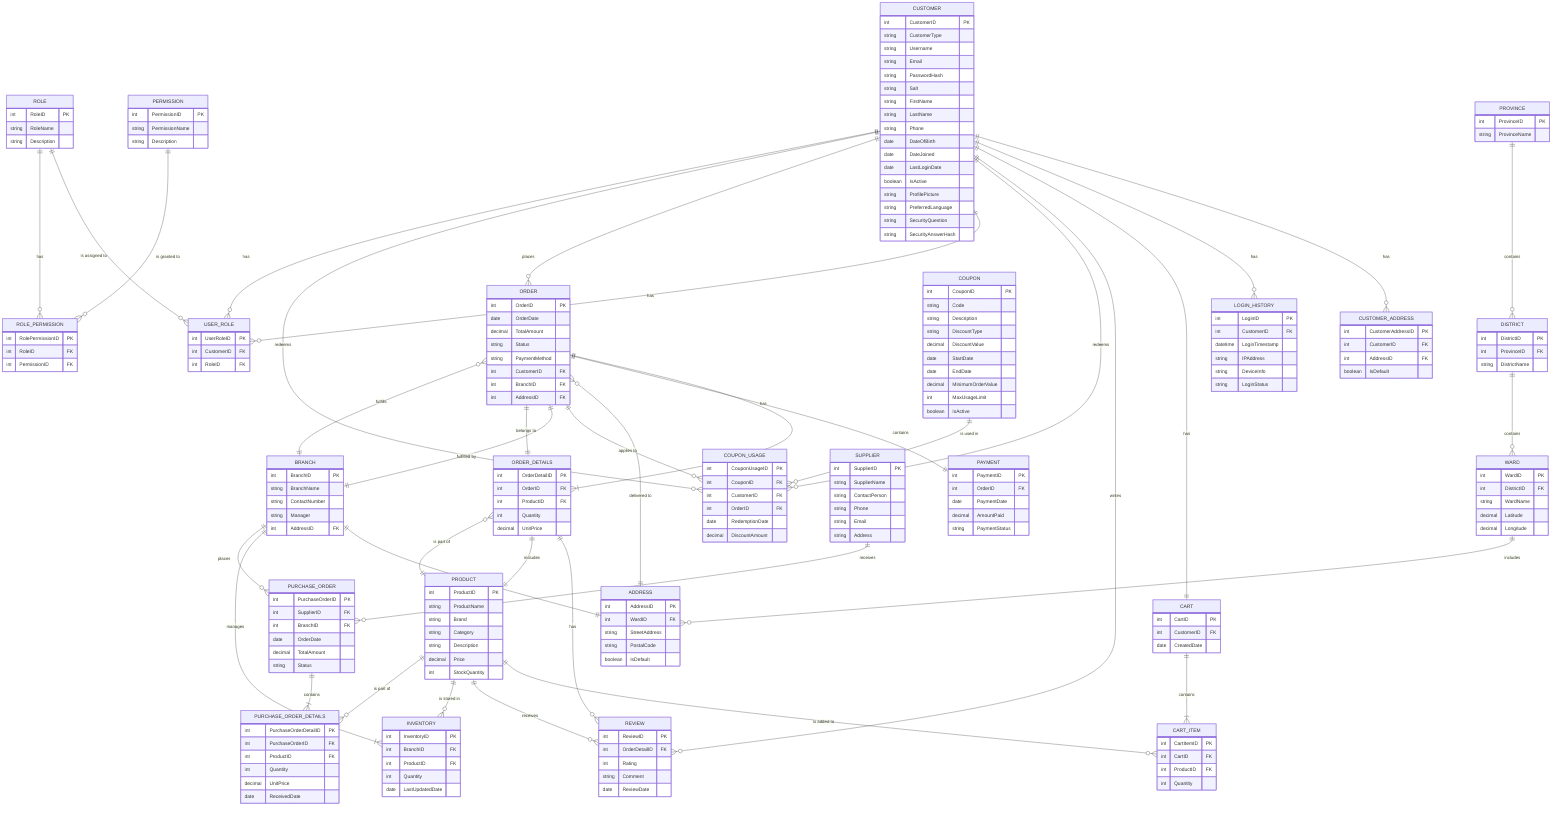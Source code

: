 erDiagram

%% ------------------------------
%% CUSTOMER-RELATED ENTITIES
%% ------------------------------

    CUSTOMER {
        int CustomerID PK
        string CustomerType
        string Username
        string Email
        string PasswordHash
        string Salt
        string FirstName
        string LastName
        string Phone
        date DateOfBirth
        date DateJoined
        date LastLoginDate
        boolean IsActive
        string ProfilePicture
        string PreferredLanguage
        string SecurityQuestion
        string SecurityAnswerHash
    }

    CUSTOMER_ADDRESS {
        int CustomerAddressID PK
        int CustomerID FK
        int AddressID FK
        boolean IsDefault
    }

    LOGIN_HISTORY {
        int LoginID PK
        int CustomerID FK
        datetime LoginTimestamp
        string IPAddress
        string DeviceInfo
        string LoginStatus
    }

    ADDRESS {
        int AddressID PK
        int WardID FK
        string StreetAddress
        string PostalCode
        boolean IsDefault
    }

    %% Relationships
    CUSTOMER ||--o{ CUSTOMER_ADDRESS : "has"
    CUSTOMER ||--o{ LOGIN_HISTORY : "has"
    CUSTOMER ||--|| CART : "has"
    CUSTOMER ||--o{ REVIEW : "writes"
    CUSTOMER ||--o{ COUPON_USAGE : "redeems"
    CUSTOMER ||--o{ USER_ROLE : "has"

%% ------------------------------
%% PRODUCT-RELATED ENTITIES
%% ------------------------------

    PRODUCT {
        int ProductID PK
        string ProductName
        string Brand
        string Category
        string Description
        decimal Price
        int StockQuantity
    }

    CART {
        int CartID PK
        int CustomerID FK
        date CreatedDate
    }

    CART_ITEM {
        int CartItemID PK
        int CartID FK
        int ProductID FK
        int Quantity
    }

    REVIEW {
        int ReviewID PK
        int OrderDetailID FK
        int Rating
        string Comment
        date ReviewDate
    }

    %% Relationships
    CART ||--|{ CART_ITEM : "contains"
    PRODUCT ||--o{ CART_ITEM : "is added to"
    PRODUCT ||--o{ REVIEW : "receives"
    ORDER_DETAILS ||--o{ REVIEW : "has"

%% ------------------------------
%% ORDER-RELATED ENTITIES
%% ------------------------------

    ORDER {
        int OrderID PK
        date OrderDate
        decimal TotalAmount
        string Status
        string PaymentMethod
        int CustomerID FK
        int BranchID FK
        int AddressID FK
    }

    ORDER_DETAILS {
        int OrderDetailID PK
        int OrderID FK
        int ProductID FK
        int Quantity
        decimal UnitPrice
    }

    PAYMENT {
        int PaymentID PK
        int OrderID FK
        date PaymentDate
        decimal AmountPaid
        string PaymentStatus
    }

    COUPON_USAGE {
        int CouponUsageID PK
        int CouponID FK
        int CustomerID FK
        int OrderID FK
        date RedemptionDate
        decimal DiscountAmount
    }

    COUPON {
        int CouponID PK
        string Code
        string Description
        string DiscountType
        decimal DiscountValue
        date StartDate
        date EndDate
        decimal MinimumOrderValue
        int MaxUsageLimit
        boolean IsActive
    }

    %% Relationships
    CUSTOMER ||--o{ ORDER : "places"
    ORDER ||--|{ ORDER_DETAILS : "contains"
    ORDER ||--|| PAYMENT : "has"
    ORDER }o--|| ADDRESS : "delivered to"
    ORDER ||--o{ COUPON_USAGE : "applies to"
    ORDER ||--|| BRANCH : "fulfilled by"
    ORDER_DETAILS ||--|| ORDER : "belongs to"
    ORDER_DETAILS ||--|| PRODUCT : "includes"
    PRODUCT ||--o{ ORDER_DETAILS : "is part of"
    COUPON ||--o{ COUPON_USAGE : "is used in"
    CUSTOMER ||--o{ COUPON_USAGE : "redeems"

%% ------------------------------
%% INVENTORY AND SUPPLY ENTITIES
%% ------------------------------

    INVENTORY {
        int InventoryID PK
        int BranchID FK
        int ProductID FK
        int Quantity
        date LastUpdatedDate
    }

    %% Updated BRANCH entity: Removed Location, Latitude, Longitude attributes
    %% Added AddressID FK to link BRANCH to ADDRESS
    BRANCH {
        int BranchID PK
        string BranchName
        string ContactNumber
        string Manager
        int AddressID FK
    }

    SUPPLIER {
        int SupplierID PK
        string SupplierName
        string ContactPerson
        string Phone
        string Email
        string Address
    }

    PURCHASE_ORDER {
        int PurchaseOrderID PK
        int SupplierID FK
        int BranchID FK
        date OrderDate
        decimal TotalAmount
        string Status
    }

    PURCHASE_ORDER_DETAILS {
        int PurchaseOrderDetailID PK
        int PurchaseOrderID FK
        int ProductID FK
        int Quantity
        decimal UnitPrice
        date ReceivedDate
    }

    %% Relationships
    BRANCH ||--|| ADDRESS : "is located at"
    BRANCH ||--|{ INVENTORY : "manages"
    PRODUCT ||--o{ INVENTORY : "is stored in"
    BRANCH ||--o{ ORDER : "fulfills"
    BRANCH ||--o{ PURCHASE_ORDER : "places"
    SUPPLIER ||--o{ PURCHASE_ORDER : "receives"
    PURCHASE_ORDER ||--|{ PURCHASE_ORDER_DETAILS : "contains"
    PRODUCT ||--o{ PURCHASE_ORDER_DETAILS : "is part of"

%% ------------------------------
%% ROLE AND PERMISSION ENTITIES
%% ------------------------------

    ROLE {
        int RoleID PK
        string RoleName
        string Description
    }

    PERMISSION {
        int PermissionID PK
        string PermissionName
        string Description
    }

    USER_ROLE {
        int UserRoleID PK
        int CustomerID FK
        int RoleID FK
    }

    ROLE_PERMISSION {
        int RolePermissionID PK
        int RoleID FK
        int PermissionID FK
    }

    %% Relationships
    CUSTOMER ||--o{ USER_ROLE : "has"
    ROLE ||--o{ USER_ROLE : "is assigned to"
    ROLE ||--o{ ROLE_PERMISSION : "has"
    PERMISSION ||--o{ ROLE_PERMISSION : "is granted to"

%% ------------------------------
%% GEOGRAPHICAL ENTITIES
%% ------------------------------

    PROVINCE {
        int ProvinceID PK
        string ProvinceName
    }

    DISTRICT {
        int DistrictID PK
        int ProvinceID FK
        string DistrictName
    }

    WARD {
        int WardID PK
        int DistrictID FK
        string WardName
        decimal Latitude
        decimal Longitude
    }

    %% Relationships
    PROVINCE ||--o{ DISTRICT : "contains"
    DISTRICT ||--o{ WARD : "contains"
    WARD ||--o{ ADDRESS : "includes"